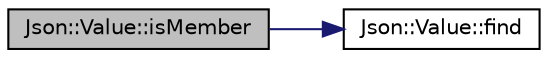 digraph "Json::Value::isMember"
{
 // LATEX_PDF_SIZE
  edge [fontname="Helvetica",fontsize="10",labelfontname="Helvetica",labelfontsize="10"];
  node [fontname="Helvetica",fontsize="10",shape=record];
  rankdir="LR";
  Node1 [label="Json::Value::isMember",height=0.2,width=0.4,color="black", fillcolor="grey75", style="filled", fontcolor="black",tooltip="Same as isMember(JSONCPP_STRING const& key)const."];
  Node1 -> Node2 [color="midnightblue",fontsize="10",style="solid",fontname="Helvetica"];
  Node2 [label="Json::Value::find",height=0.2,width=0.4,color="black", fillcolor="white", style="filled",URL="$class_json_1_1_value.html#afb007b9ce9b2cf9d5f667a07e5e0349f",tooltip=" "];
}
